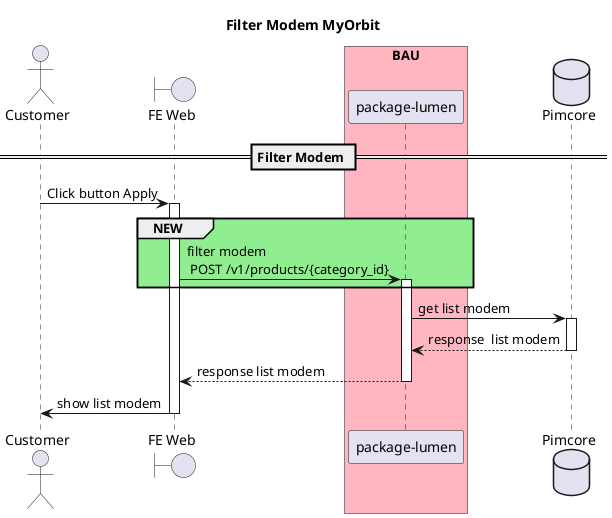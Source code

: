 @startuml blog
title "Filter Modem MyOrbit"


actor "Customer" as C
boundary "FE Web" as FE
' box "Microservices" #LightBlue
' participant "MS Config" as Config
' database "Config" as DBPConfig
' end box

box "BAU" #LightPink
participant "package-lumen" as Package
end box
database "Pimcore" as DBPimcore

' == Show Menu Filter Modem ==

' C -> FE : Click button filter on modem
' activate FE
' group #LightGreen NEW
' FE -> Config ++ : show menu filter \nGET /ms/config/v1/filter-modems
' end
' Config -> DBPConfig ++ : get filter config
' DBPConfig -> Config -- : response filter config
' Config -> FE --: show filter config
' FE -> C --: show filter config

== Filter Modem ==
C -> FE ++: Click button Apply
group #LightGreen NEW
FE -> Package ++ : filter modem \n POST /v1/products/{category_id}
end
Package -> DBPimcore ++: get list modem
DBPimcore --> Package --: response  list modem
Package --> FE -- : response list modem
FE -> C --: show list modem
@enduml